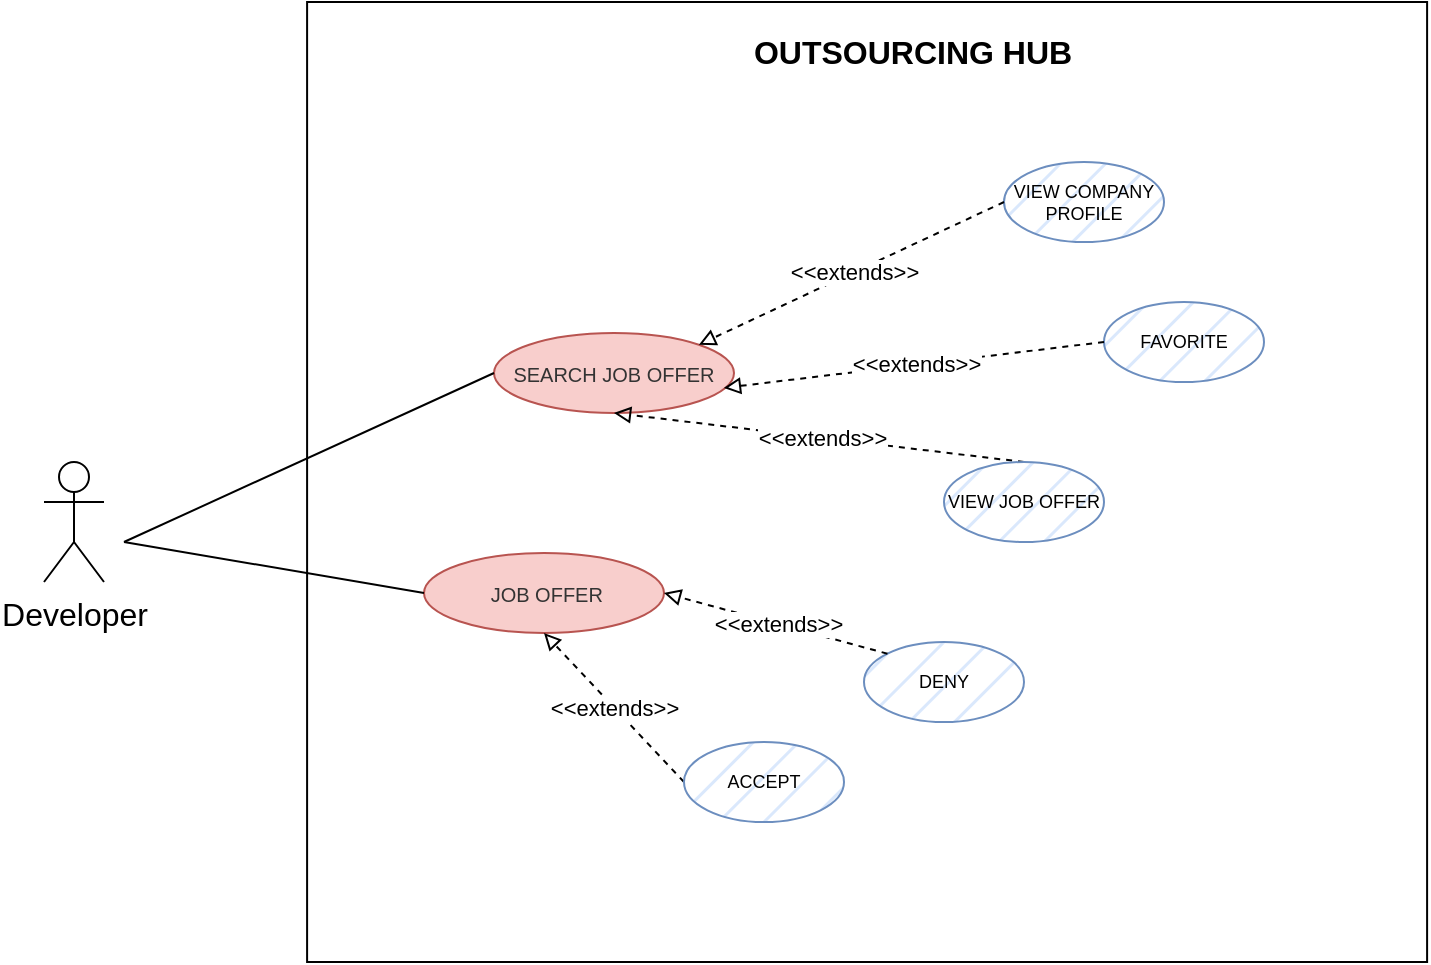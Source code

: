 <mxfile version="21.0.7" type="github">
  <diagram name="Pagina-1" id="2gnQn5dsZddcRE8RK6tl">
    <mxGraphModel dx="1892" dy="675" grid="1" gridSize="10" guides="0" tooltips="1" connect="1" arrows="1" fold="1" page="1" pageScale="1" pageWidth="827" pageHeight="1169" math="0" shadow="0">
      <root>
        <mxCell id="0" />
        <mxCell id="1" parent="0" />
        <mxCell id="HYb9EO3i7QYgC3tbqvvC-1" value="" style="rounded=0;whiteSpace=wrap;html=1;" parent="1" vertex="1">
          <mxGeometry x="-8.45" y="40" width="560" height="480" as="geometry" />
        </mxCell>
        <mxCell id="HYb9EO3i7QYgC3tbqvvC-2" value="&lt;b&gt;&lt;font style=&quot;font-size: 16px;&quot;&gt;OUTSOURCING HUB&lt;/font&gt;&lt;/b&gt;" style="text;html=1;align=center;verticalAlign=middle;resizable=0;points=[];autosize=1;strokeColor=none;fillColor=none;" parent="1" vertex="1">
          <mxGeometry x="204" y="50" width="180" height="30" as="geometry" />
        </mxCell>
        <mxCell id="HYb9EO3i7QYgC3tbqvvC-3" value="Developer" style="shape=umlActor;verticalLabelPosition=bottom;verticalAlign=top;html=1;outlineConnect=0;fontSize=16;" parent="1" vertex="1">
          <mxGeometry x="-140" y="270" width="30" height="60" as="geometry" />
        </mxCell>
        <mxCell id="pXMp4Kn1TM848HMNzgxB-13" value="&lt;span style=&quot;caret-color: rgb(0, 0, 0); font-family: Helvetica; font-size: x-small; font-style: normal; font-variant-caps: normal; font-weight: 400; letter-spacing: normal; text-align: center; text-indent: 0px; text-transform: none; word-spacing: 0px; -webkit-text-stroke-width: 0px; text-decoration: none; float: none; display: inline !important;&quot;&gt;&lt;font color=&quot;#333333&quot;&gt;SEARCH JOB OFFER&lt;/font&gt;&lt;/span&gt;" style="ellipse;whiteSpace=wrap;html=1;fillColor=#f8cecc;strokeColor=#b85450;" parent="1" vertex="1">
          <mxGeometry x="85" y="205.5" width="120" height="40" as="geometry" />
        </mxCell>
        <mxCell id="pXMp4Kn1TM848HMNzgxB-14" style="edgeStyle=none;rounded=0;orthogonalLoop=1;jettySize=auto;html=1;strokeColor=default;strokeWidth=1;fontSize=10;startArrow=none;startFill=0;endArrow=none;endFill=0;exitX=0;exitY=0.5;exitDx=0;exitDy=0;" parent="1" source="pXMp4Kn1TM848HMNzgxB-13" edge="1">
          <mxGeometry relative="1" as="geometry">
            <mxPoint x="-100" y="310" as="targetPoint" />
            <mxPoint x="73.18" y="575.858" as="sourcePoint" />
          </mxGeometry>
        </mxCell>
        <mxCell id="pXMp4Kn1TM848HMNzgxB-25" value="&lt;font style=&quot;font-size: 9px;&quot;&gt;VIEW COMPANY PROFILE&lt;br style=&quot;font-size: 9px;&quot;&gt;&lt;/font&gt;" style="ellipse;whiteSpace=wrap;html=1;fillColor=#dae8fc;strokeColor=#6c8ebf;fontSize=9;strokeWidth=1;fillStyle=hatch;" parent="1" vertex="1">
          <mxGeometry x="340" y="120" width="80" height="40" as="geometry" />
        </mxCell>
        <mxCell id="pXMp4Kn1TM848HMNzgxB-27" value="&amp;lt;&amp;lt;extends&amp;gt;&amp;gt;" style="endArrow=block;endFill=0;html=1;rounded=0;dashed=1;exitX=0;exitY=0.5;exitDx=0;exitDy=0;entryX=1;entryY=0;entryDx=0;entryDy=0;" parent="1" source="pXMp4Kn1TM848HMNzgxB-25" target="pXMp4Kn1TM848HMNzgxB-13" edge="1">
          <mxGeometry x="-0.014" width="160" relative="1" as="geometry">
            <mxPoint x="135.004" y="195.502" as="sourcePoint" />
            <mxPoint x="137.43" y="241.36" as="targetPoint" />
            <Array as="points" />
            <mxPoint as="offset" />
          </mxGeometry>
        </mxCell>
        <mxCell id="RlEHUobtLTkPr5iFvAjW-1" value="&lt;font style=&quot;font-size: 9px;&quot;&gt;FAVORITE&lt;br style=&quot;font-size: 9px;&quot;&gt;&lt;/font&gt;" style="ellipse;whiteSpace=wrap;html=1;fillColor=#dae8fc;strokeColor=#6c8ebf;fontSize=9;strokeWidth=1;fillStyle=hatch;" parent="1" vertex="1">
          <mxGeometry x="390" y="190" width="80" height="40" as="geometry" />
        </mxCell>
        <mxCell id="RlEHUobtLTkPr5iFvAjW-2" value="&amp;lt;&amp;lt;extends&amp;gt;&amp;gt;" style="endArrow=block;endFill=0;html=1;rounded=0;dashed=1;exitX=0;exitY=0.5;exitDx=0;exitDy=0;entryX=0.958;entryY=0.686;entryDx=0;entryDy=0;entryPerimeter=0;" parent="1" source="RlEHUobtLTkPr5iFvAjW-1" target="pXMp4Kn1TM848HMNzgxB-13" edge="1">
          <mxGeometry x="-0.014" width="160" relative="1" as="geometry">
            <mxPoint x="415.0" y="215.5" as="sourcePoint" />
            <mxPoint x="215.0" y="235.5" as="targetPoint" />
            <Array as="points" />
            <mxPoint as="offset" />
          </mxGeometry>
        </mxCell>
        <mxCell id="_rWtRJtxDRpgzzJgkUGj-2" value="&amp;lt;&amp;lt;extends&amp;gt;&amp;gt;" style="endArrow=block;endFill=0;html=1;rounded=0;dashed=1;entryX=0.5;entryY=1;entryDx=0;entryDy=0;exitX=0.5;exitY=0;exitDx=0;exitDy=0;" parent="1" source="_rWtRJtxDRpgzzJgkUGj-3" target="pXMp4Kn1TM848HMNzgxB-13" edge="1">
          <mxGeometry x="-0.014" width="160" relative="1" as="geometry">
            <mxPoint x="215" y="305.5" as="sourcePoint" />
            <mxPoint x="82" y="375.5" as="targetPoint" />
            <Array as="points" />
            <mxPoint as="offset" />
          </mxGeometry>
        </mxCell>
        <mxCell id="_rWtRJtxDRpgzzJgkUGj-3" value="&lt;font style=&quot;font-size: 9px;&quot;&gt;VIEW JOB OFFER&lt;br style=&quot;font-size: 9px;&quot;&gt;&lt;/font&gt;" style="ellipse;whiteSpace=wrap;html=1;fillColor=#dae8fc;strokeColor=#6c8ebf;fontSize=9;strokeWidth=1;fillStyle=hatch;" parent="1" vertex="1">
          <mxGeometry x="310" y="270" width="80" height="40" as="geometry" />
        </mxCell>
        <mxCell id="z_wZfcyNCw6IH_FME8vs-10" value="&lt;span style=&quot;caret-color: rgb(0, 0, 0); font-family: Helvetica; font-size: x-small; font-style: normal; font-variant-caps: normal; font-weight: 400; letter-spacing: normal; text-align: center; text-indent: 0px; text-transform: none; word-spacing: 0px; -webkit-text-stroke-width: 0px; text-decoration: none; float: none; display: inline !important;&quot;&gt;&lt;font color=&quot;#333333&quot;&gt;&amp;nbsp;JOB OFFER&lt;/font&gt;&lt;/span&gt;" style="ellipse;whiteSpace=wrap;html=1;fillColor=#f8cecc;strokeColor=#b85450;" parent="1" vertex="1">
          <mxGeometry x="50" y="315.5" width="120" height="40" as="geometry" />
        </mxCell>
        <mxCell id="z_wZfcyNCw6IH_FME8vs-11" style="edgeStyle=none;rounded=0;orthogonalLoop=1;jettySize=auto;html=1;strokeColor=default;strokeWidth=1;fontSize=10;startArrow=none;startFill=0;endArrow=none;endFill=0;exitX=0;exitY=0.5;exitDx=0;exitDy=0;" parent="1" source="z_wZfcyNCw6IH_FME8vs-10" edge="1">
          <mxGeometry relative="1" as="geometry">
            <mxPoint x="-100" y="310" as="targetPoint" />
            <mxPoint x="70" y="320" as="sourcePoint" />
          </mxGeometry>
        </mxCell>
        <mxCell id="z_wZfcyNCw6IH_FME8vs-12" value="&amp;lt;&amp;lt;extends&amp;gt;&amp;gt;" style="endArrow=block;endFill=0;html=1;rounded=0;dashed=1;entryX=0.5;entryY=1;entryDx=0;entryDy=0;exitX=0;exitY=0.5;exitDx=0;exitDy=0;" parent="1" source="z_wZfcyNCw6IH_FME8vs-13" target="z_wZfcyNCw6IH_FME8vs-10" edge="1">
          <mxGeometry x="-0.014" width="160" relative="1" as="geometry">
            <mxPoint x="215" y="435.5" as="sourcePoint" />
            <mxPoint x="95" y="365.5" as="targetPoint" />
            <Array as="points" />
            <mxPoint as="offset" />
          </mxGeometry>
        </mxCell>
        <mxCell id="z_wZfcyNCw6IH_FME8vs-13" value="&lt;font style=&quot;font-size: 9px;&quot;&gt;ACCEPT&lt;br style=&quot;font-size: 9px;&quot;&gt;&lt;/font&gt;" style="ellipse;whiteSpace=wrap;html=1;fillColor=#dae8fc;strokeColor=#6c8ebf;fontSize=9;strokeWidth=1;fillStyle=hatch;" parent="1" vertex="1">
          <mxGeometry x="180" y="410" width="80" height="40" as="geometry" />
        </mxCell>
        <mxCell id="z_wZfcyNCw6IH_FME8vs-14" value="&lt;font style=&quot;font-size: 9px;&quot;&gt;DENY&lt;br style=&quot;font-size: 9px;&quot;&gt;&lt;/font&gt;" style="ellipse;whiteSpace=wrap;html=1;fillColor=#dae8fc;strokeColor=#6c8ebf;fontSize=9;strokeWidth=1;fillStyle=hatch;" parent="1" vertex="1">
          <mxGeometry x="270" y="360" width="80" height="40" as="geometry" />
        </mxCell>
        <mxCell id="z_wZfcyNCw6IH_FME8vs-15" value="&amp;lt;&amp;lt;extends&amp;gt;&amp;gt;" style="endArrow=block;endFill=0;html=1;rounded=0;dashed=1;entryX=1;entryY=0.5;entryDx=0;entryDy=0;exitX=0;exitY=0;exitDx=0;exitDy=0;" parent="1" source="z_wZfcyNCw6IH_FME8vs-14" target="z_wZfcyNCw6IH_FME8vs-10" edge="1">
          <mxGeometry x="-0.014" width="160" relative="1" as="geometry">
            <mxPoint x="250" y="425.5" as="sourcePoint" />
            <mxPoint x="205" y="355.5" as="targetPoint" />
            <Array as="points" />
            <mxPoint as="offset" />
          </mxGeometry>
        </mxCell>
      </root>
    </mxGraphModel>
  </diagram>
</mxfile>
